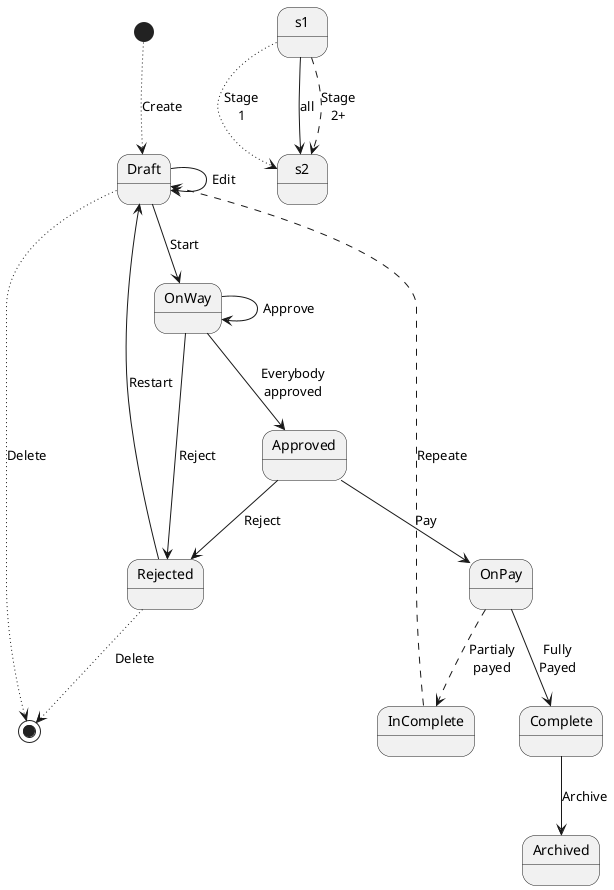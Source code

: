 @startuml
'https://plantuml.com/state-diagram

[*] -[dotted]-> Draft : Create
Draft --> Draft : Edit
Draft -[dotted]-> [*] : Delete
Draft --> OnWay : Start
OnWay --> OnWay : Approve
OnWay --> Rejected : Reject
Rejected --> Draft : Restart
Rejected -[dotted]-> [*] : Delete
OnWay --> Approved : Everybody\napproved
Approved --> Rejected : Reject
Approved --> OnPay : Pay
OnPay -[dashed]-> InComplete : Partialy\npayed
InComplete -[dashed]-> Draft : Repeate
OnPay --> Complete : Fully\nPayed
Complete --> Archived : Archive

s1 -[dotted]-> s2 : Stage\n1
s1 --> s2 : all
s1 -[dashed]-> s2 : Stage\n2+

@enduml
